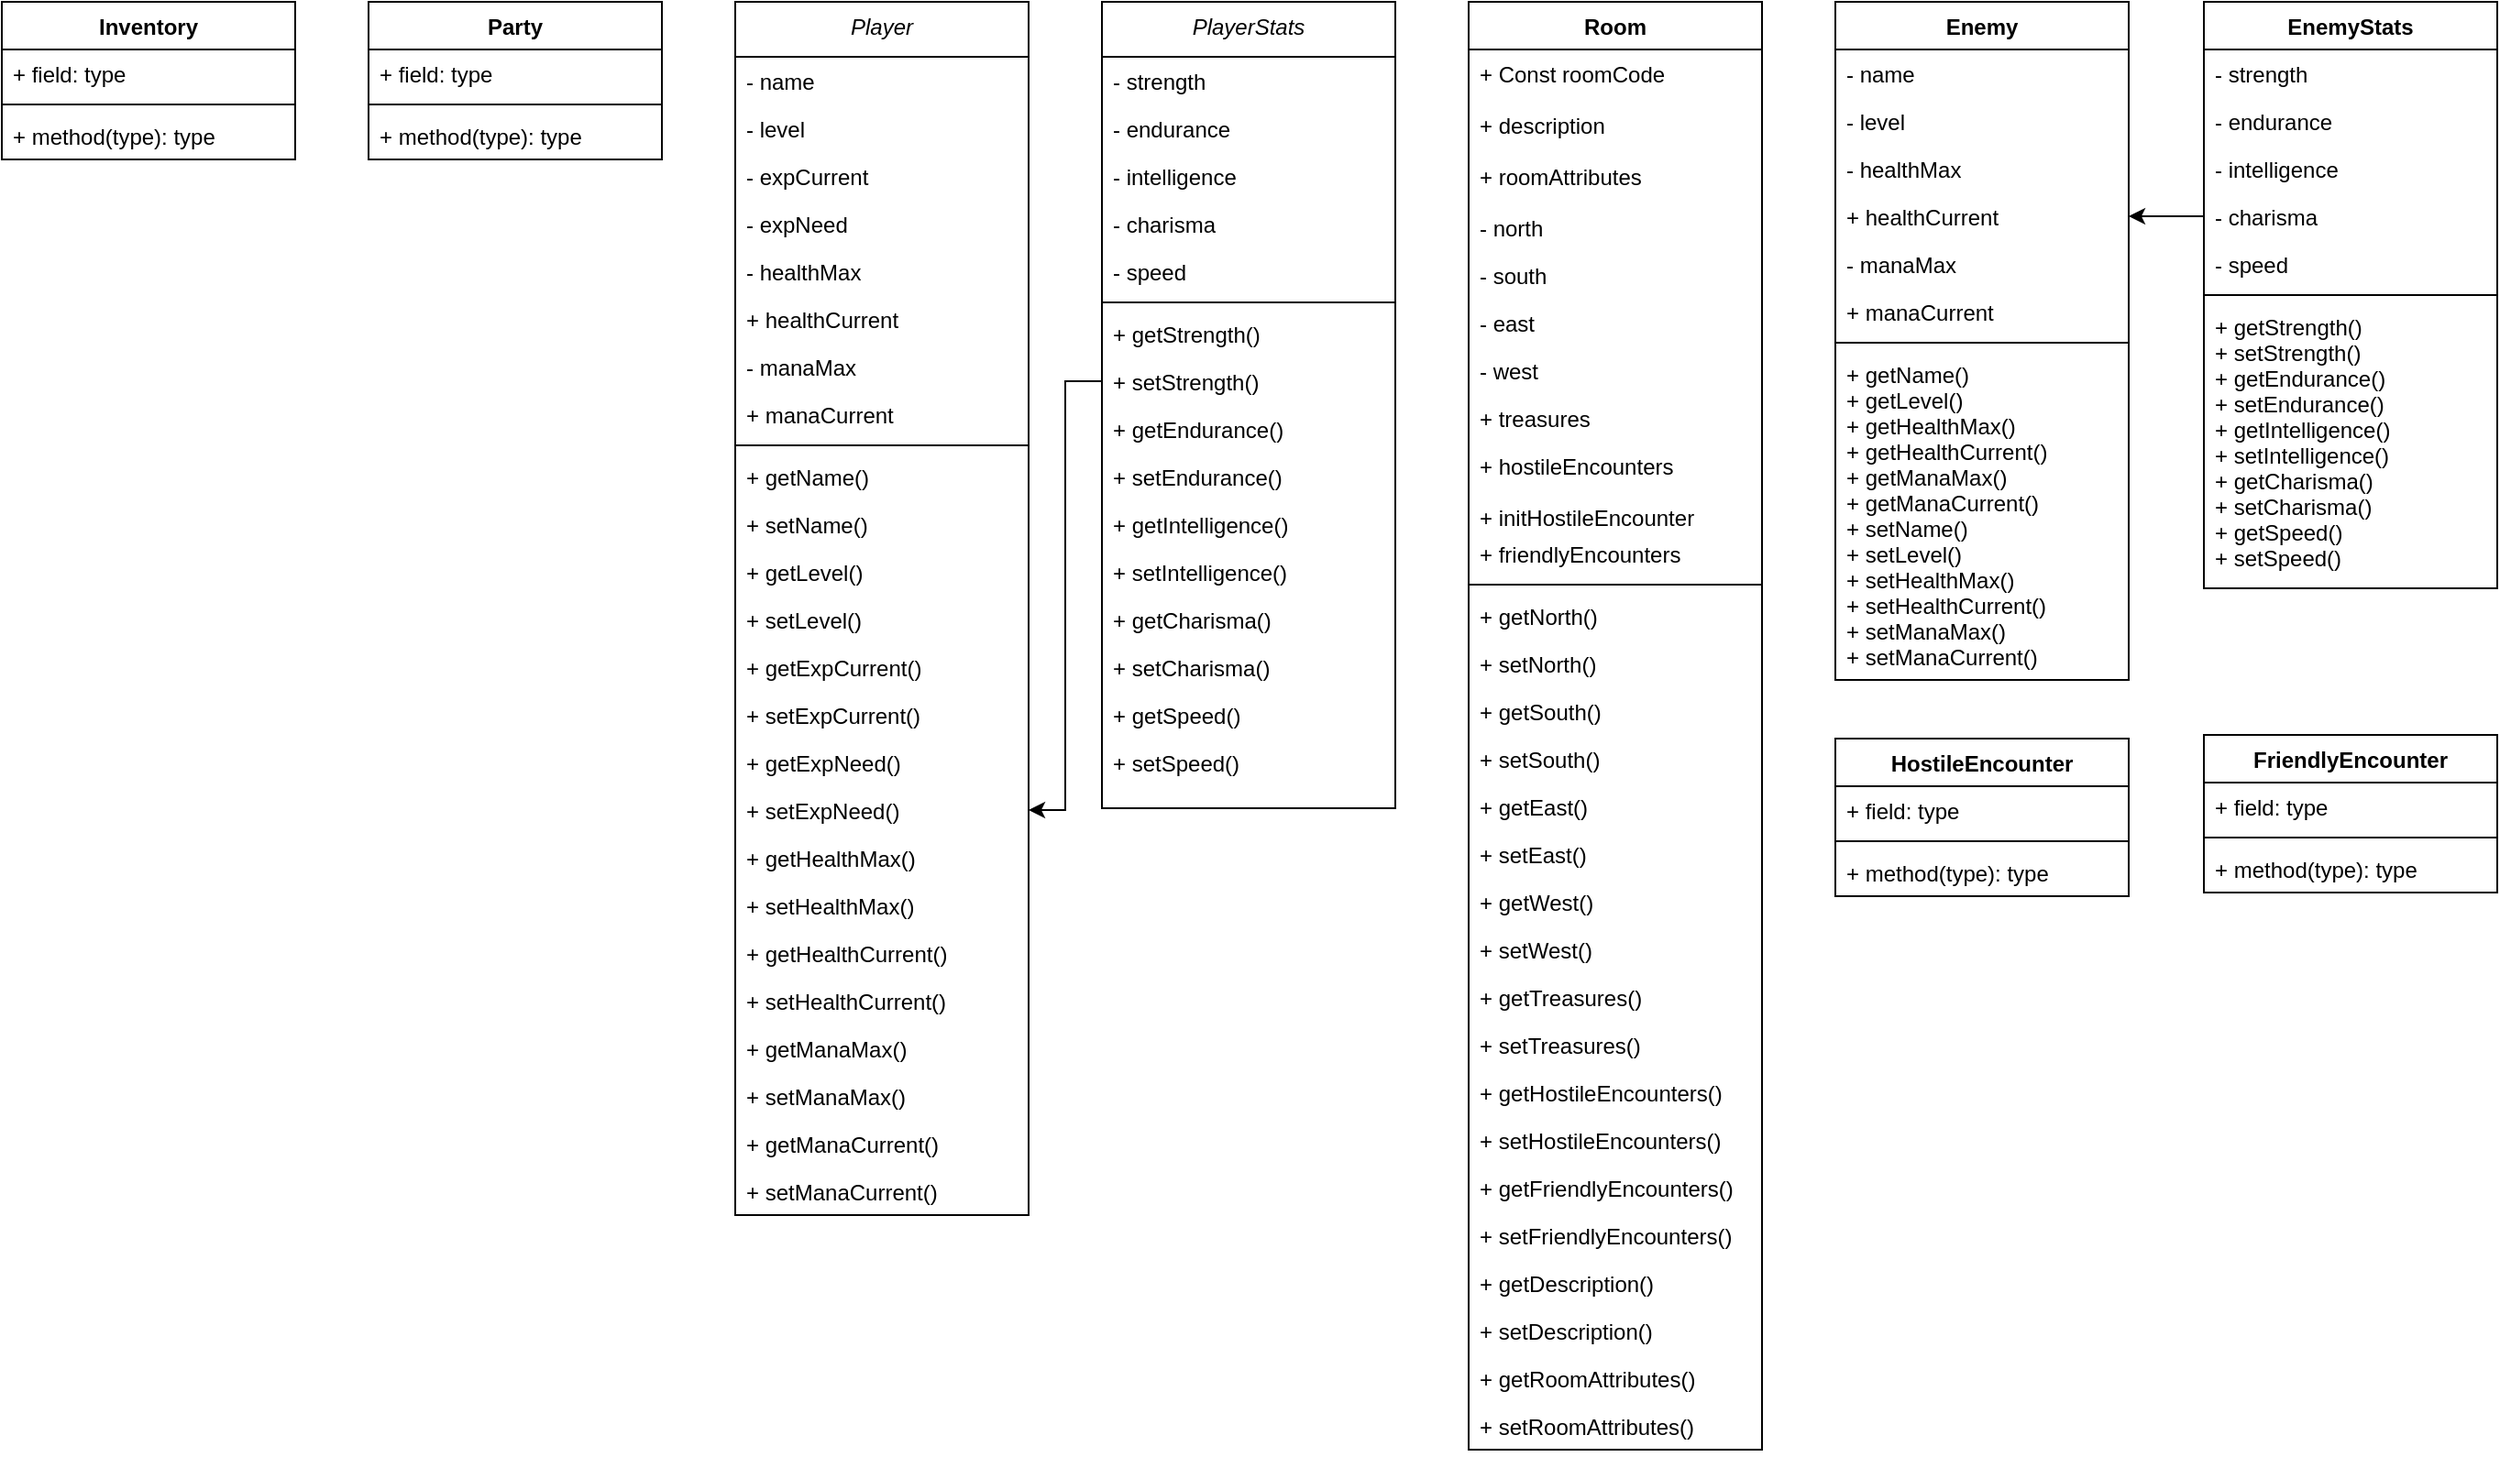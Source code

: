 <mxfile version="13.8.0" type="github">
  <diagram id="C5RBs43oDa-KdzZeNtuy" name="Page-1">
    <mxGraphModel dx="2500" dy="888" grid="1" gridSize="10" guides="1" tooltips="1" connect="1" arrows="1" fold="1" page="1" pageScale="1" pageWidth="827" pageHeight="1169" math="0" shadow="0">
      <root>
        <mxCell id="WIyWlLk6GJQsqaUBKTNV-0" />
        <mxCell id="WIyWlLk6GJQsqaUBKTNV-1" parent="WIyWlLk6GJQsqaUBKTNV-0" />
        <mxCell id="qbqpaCB6KJz_1Vv93Mfr-66" style="edgeStyle=orthogonalEdgeStyle;rounded=0;orthogonalLoop=1;jettySize=auto;html=1;exitX=0;exitY=0.5;exitDx=0;exitDy=0;entryX=1;entryY=0.5;entryDx=0;entryDy=0;" parent="WIyWlLk6GJQsqaUBKTNV-1" source="qbqpaCB6KJz_1Vv93Mfr-51" target="qbqpaCB6KJz_1Vv93Mfr-22" edge="1">
          <mxGeometry relative="1" as="geometry" />
        </mxCell>
        <mxCell id="0xGRe-XINq8kC7j87njp-48" value="" style="endArrow=classic;html=1;entryX=1;entryY=0.5;entryDx=0;entryDy=0;exitX=0;exitY=0.5;exitDx=0;exitDy=0;" parent="WIyWlLk6GJQsqaUBKTNV-1" source="0xGRe-XINq8kC7j87njp-46" target="0xGRe-XINq8kC7j87njp-37" edge="1">
          <mxGeometry width="50" height="50" relative="1" as="geometry">
            <mxPoint x="910" y="190" as="sourcePoint" />
            <mxPoint x="950" y="200" as="targetPoint" />
          </mxGeometry>
        </mxCell>
        <mxCell id="0xGRe-XINq8kC7j87njp-5" value="Room" style="swimlane;fontStyle=1;align=center;verticalAlign=top;childLayout=stackLayout;horizontal=1;startSize=26;horizontalStack=0;resizeParent=1;resizeParentMax=0;resizeLast=0;collapsible=1;marginBottom=0;" parent="WIyWlLk6GJQsqaUBKTNV-1" vertex="1">
          <mxGeometry x="520" y="80" width="160" height="790" as="geometry" />
        </mxCell>
        <mxCell id="0xGRe-XINq8kC7j87njp-6" value="+ Const roomCode&#xa;&#xa;+ description&#xa;&#xa;+ roomAttributes" style="text;strokeColor=none;fillColor=none;align=left;verticalAlign=top;spacingLeft=4;spacingRight=4;overflow=hidden;rotatable=0;points=[[0,0.5],[1,0.5]];portConstraint=eastwest;labelBorderColor=none;" parent="0xGRe-XINq8kC7j87njp-5" vertex="1">
          <mxGeometry y="26" width="160" height="84" as="geometry" />
        </mxCell>
        <mxCell id="0xGRe-XINq8kC7j87njp-9" value="- north" style="text;strokeColor=none;fillColor=none;align=left;verticalAlign=top;spacingLeft=4;spacingRight=4;overflow=hidden;rotatable=0;points=[[0,0.5],[1,0.5]];portConstraint=eastwest;" parent="0xGRe-XINq8kC7j87njp-5" vertex="1">
          <mxGeometry y="110" width="160" height="26" as="geometry" />
        </mxCell>
        <mxCell id="0xGRe-XINq8kC7j87njp-10" value="- south" style="text;strokeColor=none;fillColor=none;align=left;verticalAlign=top;spacingLeft=4;spacingRight=4;overflow=hidden;rotatable=0;points=[[0,0.5],[1,0.5]];portConstraint=eastwest;" parent="0xGRe-XINq8kC7j87njp-5" vertex="1">
          <mxGeometry y="136" width="160" height="26" as="geometry" />
        </mxCell>
        <mxCell id="0xGRe-XINq8kC7j87njp-11" value="- east" style="text;strokeColor=none;fillColor=none;align=left;verticalAlign=top;spacingLeft=4;spacingRight=4;overflow=hidden;rotatable=0;points=[[0,0.5],[1,0.5]];portConstraint=eastwest;" parent="0xGRe-XINq8kC7j87njp-5" vertex="1">
          <mxGeometry y="162" width="160" height="26" as="geometry" />
        </mxCell>
        <mxCell id="0xGRe-XINq8kC7j87njp-12" value="- west" style="text;strokeColor=none;fillColor=none;align=left;verticalAlign=top;spacingLeft=4;spacingRight=4;overflow=hidden;rotatable=0;points=[[0,0.5],[1,0.5]];portConstraint=eastwest;" parent="0xGRe-XINq8kC7j87njp-5" vertex="1">
          <mxGeometry y="188" width="160" height="26" as="geometry" />
        </mxCell>
        <mxCell id="0xGRe-XINq8kC7j87njp-13" value="+ treasures" style="text;strokeColor=none;fillColor=none;align=left;verticalAlign=top;spacingLeft=4;spacingRight=4;overflow=hidden;rotatable=0;points=[[0,0.5],[1,0.5]];portConstraint=eastwest;" parent="0xGRe-XINq8kC7j87njp-5" vertex="1">
          <mxGeometry y="214" width="160" height="26" as="geometry" />
        </mxCell>
        <mxCell id="0xGRe-XINq8kC7j87njp-14" value="+ hostileEncounters&#xa;&#xa;+ initHostileEncounter" style="text;strokeColor=none;fillColor=none;align=left;verticalAlign=top;spacingLeft=4;spacingRight=4;overflow=hidden;rotatable=0;points=[[0,0.5],[1,0.5]];portConstraint=eastwest;" parent="0xGRe-XINq8kC7j87njp-5" vertex="1">
          <mxGeometry y="240" width="160" height="48" as="geometry" />
        </mxCell>
        <mxCell id="0xGRe-XINq8kC7j87njp-15" value="+ friendlyEncounters" style="text;strokeColor=none;fillColor=none;align=left;verticalAlign=top;spacingLeft=4;spacingRight=4;overflow=hidden;rotatable=0;points=[[0,0.5],[1,0.5]];portConstraint=eastwest;" parent="0xGRe-XINq8kC7j87njp-5" vertex="1">
          <mxGeometry y="288" width="160" height="26" as="geometry" />
        </mxCell>
        <mxCell id="0xGRe-XINq8kC7j87njp-7" value="" style="line;strokeWidth=1;fillColor=none;align=left;verticalAlign=middle;spacingTop=-1;spacingLeft=3;spacingRight=3;rotatable=0;labelPosition=right;points=[];portConstraint=eastwest;" parent="0xGRe-XINq8kC7j87njp-5" vertex="1">
          <mxGeometry y="314" width="160" height="8" as="geometry" />
        </mxCell>
        <mxCell id="0xGRe-XINq8kC7j87njp-8" value="+ getNorth()" style="text;strokeColor=none;fillColor=none;align=left;verticalAlign=top;spacingLeft=4;spacingRight=4;overflow=hidden;rotatable=0;points=[[0,0.5],[1,0.5]];portConstraint=eastwest;" parent="0xGRe-XINq8kC7j87njp-5" vertex="1">
          <mxGeometry y="322" width="160" height="26" as="geometry" />
        </mxCell>
        <mxCell id="0xGRe-XINq8kC7j87njp-19" value="+ setNorth()" style="text;strokeColor=none;fillColor=none;align=left;verticalAlign=top;spacingLeft=4;spacingRight=4;overflow=hidden;rotatable=0;points=[[0,0.5],[1,0.5]];portConstraint=eastwest;" parent="0xGRe-XINq8kC7j87njp-5" vertex="1">
          <mxGeometry y="348" width="160" height="26" as="geometry" />
        </mxCell>
        <mxCell id="0xGRe-XINq8kC7j87njp-16" value="+ getSouth()" style="text;strokeColor=none;fillColor=none;align=left;verticalAlign=top;spacingLeft=4;spacingRight=4;overflow=hidden;rotatable=0;points=[[0,0.5],[1,0.5]];portConstraint=eastwest;" parent="0xGRe-XINq8kC7j87njp-5" vertex="1">
          <mxGeometry y="374" width="160" height="26" as="geometry" />
        </mxCell>
        <mxCell id="0xGRe-XINq8kC7j87njp-20" value="+ setSouth()" style="text;strokeColor=none;fillColor=none;align=left;verticalAlign=top;spacingLeft=4;spacingRight=4;overflow=hidden;rotatable=0;points=[[0,0.5],[1,0.5]];portConstraint=eastwest;" parent="0xGRe-XINq8kC7j87njp-5" vertex="1">
          <mxGeometry y="400" width="160" height="26" as="geometry" />
        </mxCell>
        <mxCell id="0xGRe-XINq8kC7j87njp-17" value="+ getEast()" style="text;strokeColor=none;fillColor=none;align=left;verticalAlign=top;spacingLeft=4;spacingRight=4;overflow=hidden;rotatable=0;points=[[0,0.5],[1,0.5]];portConstraint=eastwest;" parent="0xGRe-XINq8kC7j87njp-5" vertex="1">
          <mxGeometry y="426" width="160" height="26" as="geometry" />
        </mxCell>
        <mxCell id="0xGRe-XINq8kC7j87njp-21" value="+ setEast()" style="text;strokeColor=none;fillColor=none;align=left;verticalAlign=top;spacingLeft=4;spacingRight=4;overflow=hidden;rotatable=0;points=[[0,0.5],[1,0.5]];portConstraint=eastwest;" parent="0xGRe-XINq8kC7j87njp-5" vertex="1">
          <mxGeometry y="452" width="160" height="26" as="geometry" />
        </mxCell>
        <mxCell id="0xGRe-XINq8kC7j87njp-18" value="+ getWest()" style="text;strokeColor=none;fillColor=none;align=left;verticalAlign=top;spacingLeft=4;spacingRight=4;overflow=hidden;rotatable=0;points=[[0,0.5],[1,0.5]];portConstraint=eastwest;" parent="0xGRe-XINq8kC7j87njp-5" vertex="1">
          <mxGeometry y="478" width="160" height="26" as="geometry" />
        </mxCell>
        <mxCell id="0xGRe-XINq8kC7j87njp-22" value="+ setWest()" style="text;strokeColor=none;fillColor=none;align=left;verticalAlign=top;spacingLeft=4;spacingRight=4;overflow=hidden;rotatable=0;points=[[0,0.5],[1,0.5]];portConstraint=eastwest;" parent="0xGRe-XINq8kC7j87njp-5" vertex="1">
          <mxGeometry y="504" width="160" height="26" as="geometry" />
        </mxCell>
        <mxCell id="0xGRe-XINq8kC7j87njp-23" value="+ getTreasures()" style="text;strokeColor=none;fillColor=none;align=left;verticalAlign=top;spacingLeft=4;spacingRight=4;overflow=hidden;rotatable=0;points=[[0,0.5],[1,0.5]];portConstraint=eastwest;" parent="0xGRe-XINq8kC7j87njp-5" vertex="1">
          <mxGeometry y="530" width="160" height="26" as="geometry" />
        </mxCell>
        <mxCell id="0xGRe-XINq8kC7j87njp-24" value="+ setTreasures()" style="text;strokeColor=none;fillColor=none;align=left;verticalAlign=top;spacingLeft=4;spacingRight=4;overflow=hidden;rotatable=0;points=[[0,0.5],[1,0.5]];portConstraint=eastwest;" parent="0xGRe-XINq8kC7j87njp-5" vertex="1">
          <mxGeometry y="556" width="160" height="26" as="geometry" />
        </mxCell>
        <mxCell id="0xGRe-XINq8kC7j87njp-25" value="+ getHostileEncounters()" style="text;strokeColor=none;fillColor=none;align=left;verticalAlign=top;spacingLeft=4;spacingRight=4;overflow=hidden;rotatable=0;points=[[0,0.5],[1,0.5]];portConstraint=eastwest;" parent="0xGRe-XINq8kC7j87njp-5" vertex="1">
          <mxGeometry y="582" width="160" height="26" as="geometry" />
        </mxCell>
        <mxCell id="0xGRe-XINq8kC7j87njp-26" value="+ setHostileEncounters()" style="text;strokeColor=none;fillColor=none;align=left;verticalAlign=top;spacingLeft=4;spacingRight=4;overflow=hidden;rotatable=0;points=[[0,0.5],[1,0.5]];portConstraint=eastwest;" parent="0xGRe-XINq8kC7j87njp-5" vertex="1">
          <mxGeometry y="608" width="160" height="26" as="geometry" />
        </mxCell>
        <mxCell id="0xGRe-XINq8kC7j87njp-28" value="+ getFriendlyEncounters()" style="text;strokeColor=none;fillColor=none;align=left;verticalAlign=top;spacingLeft=4;spacingRight=4;overflow=hidden;rotatable=0;points=[[0,0.5],[1,0.5]];portConstraint=eastwest;" parent="0xGRe-XINq8kC7j87njp-5" vertex="1">
          <mxGeometry y="634" width="160" height="26" as="geometry" />
        </mxCell>
        <mxCell id="0xGRe-XINq8kC7j87njp-27" value="+ setFriendlyEncounters()" style="text;strokeColor=none;fillColor=none;align=left;verticalAlign=top;spacingLeft=4;spacingRight=4;overflow=hidden;rotatable=0;points=[[0,0.5],[1,0.5]];portConstraint=eastwest;" parent="0xGRe-XINq8kC7j87njp-5" vertex="1">
          <mxGeometry y="660" width="160" height="26" as="geometry" />
        </mxCell>
        <mxCell id="rQq68Fbqk4z97ij5zmz5-6" value="+ getDescription()" style="text;strokeColor=none;fillColor=none;align=left;verticalAlign=top;spacingLeft=4;spacingRight=4;overflow=hidden;rotatable=0;points=[[0,0.5],[1,0.5]];portConstraint=eastwest;" vertex="1" parent="0xGRe-XINq8kC7j87njp-5">
          <mxGeometry y="686" width="160" height="26" as="geometry" />
        </mxCell>
        <mxCell id="rQq68Fbqk4z97ij5zmz5-7" value="+ setDescription()" style="text;strokeColor=none;fillColor=none;align=left;verticalAlign=top;spacingLeft=4;spacingRight=4;overflow=hidden;rotatable=0;points=[[0,0.5],[1,0.5]];portConstraint=eastwest;" vertex="1" parent="0xGRe-XINq8kC7j87njp-5">
          <mxGeometry y="712" width="160" height="26" as="geometry" />
        </mxCell>
        <mxCell id="rQq68Fbqk4z97ij5zmz5-8" value="+ getRoomAttributes()" style="text;strokeColor=none;fillColor=none;align=left;verticalAlign=top;spacingLeft=4;spacingRight=4;overflow=hidden;rotatable=0;points=[[0,0.5],[1,0.5]];portConstraint=eastwest;" vertex="1" parent="0xGRe-XINq8kC7j87njp-5">
          <mxGeometry y="738" width="160" height="26" as="geometry" />
        </mxCell>
        <mxCell id="rQq68Fbqk4z97ij5zmz5-9" value="+ setRoomAttributes()" style="text;strokeColor=none;fillColor=none;align=left;verticalAlign=top;spacingLeft=4;spacingRight=4;overflow=hidden;rotatable=0;points=[[0,0.5],[1,0.5]];portConstraint=eastwest;" vertex="1" parent="0xGRe-XINq8kC7j87njp-5">
          <mxGeometry y="764" width="160" height="26" as="geometry" />
        </mxCell>
        <mxCell id="0xGRe-XINq8kC7j87njp-31" value="Enemy" style="swimlane;fontStyle=1;align=center;verticalAlign=top;childLayout=stackLayout;horizontal=1;startSize=26;horizontalStack=0;resizeParent=1;resizeParentMax=0;resizeLast=0;collapsible=1;marginBottom=0;" parent="WIyWlLk6GJQsqaUBKTNV-1" vertex="1">
          <mxGeometry x="720" y="80" width="160" height="370" as="geometry" />
        </mxCell>
        <mxCell id="0xGRe-XINq8kC7j87njp-32" value="- name" style="text;strokeColor=none;fillColor=none;align=left;verticalAlign=top;spacingLeft=4;spacingRight=4;overflow=hidden;rotatable=0;points=[[0,0.5],[1,0.5]];portConstraint=eastwest;" parent="0xGRe-XINq8kC7j87njp-31" vertex="1">
          <mxGeometry y="26" width="160" height="26" as="geometry" />
        </mxCell>
        <mxCell id="0xGRe-XINq8kC7j87njp-35" value="- level" style="text;strokeColor=none;fillColor=none;align=left;verticalAlign=top;spacingLeft=4;spacingRight=4;overflow=hidden;rotatable=0;points=[[0,0.5],[1,0.5]];portConstraint=eastwest;" parent="0xGRe-XINq8kC7j87njp-31" vertex="1">
          <mxGeometry y="52" width="160" height="26" as="geometry" />
        </mxCell>
        <mxCell id="0xGRe-XINq8kC7j87njp-36" value="- healthMax" style="text;strokeColor=none;fillColor=none;align=left;verticalAlign=top;spacingLeft=4;spacingRight=4;overflow=hidden;rotatable=0;points=[[0,0.5],[1,0.5]];portConstraint=eastwest;" parent="0xGRe-XINq8kC7j87njp-31" vertex="1">
          <mxGeometry y="78" width="160" height="26" as="geometry" />
        </mxCell>
        <mxCell id="0xGRe-XINq8kC7j87njp-37" value="+ healthCurrent" style="text;strokeColor=none;fillColor=none;align=left;verticalAlign=top;spacingLeft=4;spacingRight=4;overflow=hidden;rotatable=0;points=[[0,0.5],[1,0.5]];portConstraint=eastwest;" parent="0xGRe-XINq8kC7j87njp-31" vertex="1">
          <mxGeometry y="104" width="160" height="26" as="geometry" />
        </mxCell>
        <mxCell id="0xGRe-XINq8kC7j87njp-38" value="- manaMax" style="text;strokeColor=none;fillColor=none;align=left;verticalAlign=top;spacingLeft=4;spacingRight=4;overflow=hidden;rotatable=0;points=[[0,0.5],[1,0.5]];portConstraint=eastwest;" parent="0xGRe-XINq8kC7j87njp-31" vertex="1">
          <mxGeometry y="130" width="160" height="26" as="geometry" />
        </mxCell>
        <mxCell id="0xGRe-XINq8kC7j87njp-39" value="+ manaCurrent" style="text;strokeColor=none;fillColor=none;align=left;verticalAlign=top;spacingLeft=4;spacingRight=4;overflow=hidden;rotatable=0;points=[[0,0.5],[1,0.5]];portConstraint=eastwest;" parent="0xGRe-XINq8kC7j87njp-31" vertex="1">
          <mxGeometry y="156" width="160" height="26" as="geometry" />
        </mxCell>
        <mxCell id="0xGRe-XINq8kC7j87njp-33" value="" style="line;strokeWidth=1;fillColor=none;align=left;verticalAlign=middle;spacingTop=-1;spacingLeft=3;spacingRight=3;rotatable=0;labelPosition=right;points=[];portConstraint=eastwest;" parent="0xGRe-XINq8kC7j87njp-31" vertex="1">
          <mxGeometry y="182" width="160" height="8" as="geometry" />
        </mxCell>
        <mxCell id="0xGRe-XINq8kC7j87njp-34" value="+ getName()&#xa;+ getLevel()&#xa;+ getHealthMax()&#xa;+ getHealthCurrent()&#xa;+ getManaMax()&#xa;+ getManaCurrent()&#xa;+ setName()&#xa;+ setLevel()&#xa;+ setHealthMax()&#xa;+ setHealthCurrent()&#xa;+ setManaMax()&#xa;+ setManaCurrent()" style="text;strokeColor=none;fillColor=none;align=left;verticalAlign=top;spacingLeft=4;spacingRight=4;overflow=hidden;rotatable=0;points=[[0,0.5],[1,0.5]];portConstraint=eastwest;" parent="0xGRe-XINq8kC7j87njp-31" vertex="1">
          <mxGeometry y="190" width="160" height="180" as="geometry" />
        </mxCell>
        <mxCell id="0xGRe-XINq8kC7j87njp-40" value="EnemyStats" style="swimlane;fontStyle=1;align=center;verticalAlign=top;childLayout=stackLayout;horizontal=1;startSize=26;horizontalStack=0;resizeParent=1;resizeParentMax=0;resizeLast=0;collapsible=1;marginBottom=0;" parent="WIyWlLk6GJQsqaUBKTNV-1" vertex="1">
          <mxGeometry x="921" y="80" width="160" height="320" as="geometry" />
        </mxCell>
        <mxCell id="0xGRe-XINq8kC7j87njp-41" value="- strength" style="text;strokeColor=none;fillColor=none;align=left;verticalAlign=top;spacingLeft=4;spacingRight=4;overflow=hidden;rotatable=0;points=[[0,0.5],[1,0.5]];portConstraint=eastwest;" parent="0xGRe-XINq8kC7j87njp-40" vertex="1">
          <mxGeometry y="26" width="160" height="26" as="geometry" />
        </mxCell>
        <mxCell id="0xGRe-XINq8kC7j87njp-44" value="- endurance" style="text;strokeColor=none;fillColor=none;align=left;verticalAlign=top;spacingLeft=4;spacingRight=4;overflow=hidden;rotatable=0;points=[[0,0.5],[1,0.5]];portConstraint=eastwest;" parent="0xGRe-XINq8kC7j87njp-40" vertex="1">
          <mxGeometry y="52" width="160" height="26" as="geometry" />
        </mxCell>
        <mxCell id="0xGRe-XINq8kC7j87njp-45" value="- intelligence" style="text;strokeColor=none;fillColor=none;align=left;verticalAlign=top;spacingLeft=4;spacingRight=4;overflow=hidden;rotatable=0;points=[[0,0.5],[1,0.5]];portConstraint=eastwest;" parent="0xGRe-XINq8kC7j87njp-40" vertex="1">
          <mxGeometry y="78" width="160" height="26" as="geometry" />
        </mxCell>
        <mxCell id="0xGRe-XINq8kC7j87njp-46" value="- charisma" style="text;strokeColor=none;fillColor=none;align=left;verticalAlign=top;spacingLeft=4;spacingRight=4;overflow=hidden;rotatable=0;points=[[0,0.5],[1,0.5]];portConstraint=eastwest;" parent="0xGRe-XINq8kC7j87njp-40" vertex="1">
          <mxGeometry y="104" width="160" height="26" as="geometry" />
        </mxCell>
        <mxCell id="0xGRe-XINq8kC7j87njp-47" value="- speed" style="text;strokeColor=none;fillColor=none;align=left;verticalAlign=top;spacingLeft=4;spacingRight=4;overflow=hidden;rotatable=0;points=[[0,0.5],[1,0.5]];portConstraint=eastwest;" parent="0xGRe-XINq8kC7j87njp-40" vertex="1">
          <mxGeometry y="130" width="160" height="26" as="geometry" />
        </mxCell>
        <mxCell id="0xGRe-XINq8kC7j87njp-42" value="" style="line;strokeWidth=1;fillColor=none;align=left;verticalAlign=middle;spacingTop=-1;spacingLeft=3;spacingRight=3;rotatable=0;labelPosition=right;points=[];portConstraint=eastwest;" parent="0xGRe-XINq8kC7j87njp-40" vertex="1">
          <mxGeometry y="156" width="160" height="8" as="geometry" />
        </mxCell>
        <mxCell id="0xGRe-XINq8kC7j87njp-43" value="+ getStrength()&#xa;+ setStrength()&#xa;+ getEndurance()&#xa;+ setEndurance()&#xa;+ getIntelligence()&#xa;+ setIntelligence()&#xa;+ getCharisma()&#xa;+ setCharisma()&#xa;+ getSpeed()&#xa;+ setSpeed()" style="text;strokeColor=none;fillColor=none;align=left;verticalAlign=top;spacingLeft=4;spacingRight=4;overflow=hidden;rotatable=0;points=[[0,0.5],[1,0.5]];portConstraint=eastwest;" parent="0xGRe-XINq8kC7j87njp-40" vertex="1">
          <mxGeometry y="164" width="160" height="156" as="geometry" />
        </mxCell>
        <mxCell id="qbqpaCB6KJz_1Vv93Mfr-32" value="PlayerStats" style="swimlane;fontStyle=2;align=center;verticalAlign=top;childLayout=stackLayout;horizontal=1;startSize=30;horizontalStack=0;resizeParent=1;resizeLast=0;collapsible=1;marginBottom=0;rounded=0;shadow=0;strokeWidth=1;" parent="WIyWlLk6GJQsqaUBKTNV-1" vertex="1">
          <mxGeometry x="320" y="80" width="160" height="440" as="geometry">
            <mxRectangle x="230" y="140" width="160" height="26" as="alternateBounds" />
          </mxGeometry>
        </mxCell>
        <mxCell id="qbqpaCB6KJz_1Vv93Mfr-36" value="- strength" style="text;align=left;verticalAlign=top;spacingLeft=4;spacingRight=4;overflow=hidden;rotatable=0;points=[[0,0.5],[1,0.5]];portConstraint=eastwest;shadow=1;" parent="qbqpaCB6KJz_1Vv93Mfr-32" vertex="1">
          <mxGeometry y="30" width="160" height="26" as="geometry" />
        </mxCell>
        <mxCell id="qbqpaCB6KJz_1Vv93Mfr-37" value="- endurance" style="text;align=left;verticalAlign=top;spacingLeft=4;spacingRight=4;overflow=hidden;rotatable=0;points=[[0,0.5],[1,0.5]];portConstraint=eastwest;shadow=1;" parent="qbqpaCB6KJz_1Vv93Mfr-32" vertex="1">
          <mxGeometry y="56" width="160" height="26" as="geometry" />
        </mxCell>
        <mxCell id="qbqpaCB6KJz_1Vv93Mfr-38" value="- intelligence" style="text;align=left;verticalAlign=top;spacingLeft=4;spacingRight=4;overflow=hidden;rotatable=0;points=[[0,0.5],[1,0.5]];portConstraint=eastwest;shadow=1;" parent="qbqpaCB6KJz_1Vv93Mfr-32" vertex="1">
          <mxGeometry y="82" width="160" height="26" as="geometry" />
        </mxCell>
        <mxCell id="qbqpaCB6KJz_1Vv93Mfr-39" value="- charisma" style="text;align=left;verticalAlign=top;spacingLeft=4;spacingRight=4;overflow=hidden;rotatable=0;points=[[0,0.5],[1,0.5]];portConstraint=eastwest;shadow=1;" parent="qbqpaCB6KJz_1Vv93Mfr-32" vertex="1">
          <mxGeometry y="108" width="160" height="26" as="geometry" />
        </mxCell>
        <mxCell id="qbqpaCB6KJz_1Vv93Mfr-40" value="- speed" style="text;align=left;verticalAlign=top;spacingLeft=4;spacingRight=4;overflow=hidden;rotatable=0;points=[[0,0.5],[1,0.5]];portConstraint=eastwest;shadow=1;" parent="qbqpaCB6KJz_1Vv93Mfr-32" vertex="1">
          <mxGeometry y="134" width="160" height="26" as="geometry" />
        </mxCell>
        <mxCell id="qbqpaCB6KJz_1Vv93Mfr-43" value="" style="line;html=1;strokeWidth=1;align=left;verticalAlign=middle;spacingTop=-1;spacingLeft=3;spacingRight=3;rotatable=0;labelPosition=right;points=[];portConstraint=eastwest;" parent="qbqpaCB6KJz_1Vv93Mfr-32" vertex="1">
          <mxGeometry y="160" width="160" height="8" as="geometry" />
        </mxCell>
        <mxCell id="qbqpaCB6KJz_1Vv93Mfr-50" value="+ getStrength()" style="text;align=left;verticalAlign=top;spacingLeft=4;spacingRight=4;overflow=hidden;rotatable=0;points=[[0,0.5],[1,0.5]];portConstraint=eastwest;" parent="qbqpaCB6KJz_1Vv93Mfr-32" vertex="1">
          <mxGeometry y="168" width="160" height="26" as="geometry" />
        </mxCell>
        <mxCell id="qbqpaCB6KJz_1Vv93Mfr-51" value="+ setStrength()" style="text;align=left;verticalAlign=top;spacingLeft=4;spacingRight=4;overflow=hidden;rotatable=0;points=[[0,0.5],[1,0.5]];portConstraint=eastwest;" parent="qbqpaCB6KJz_1Vv93Mfr-32" vertex="1">
          <mxGeometry y="194" width="160" height="26" as="geometry" />
        </mxCell>
        <mxCell id="qbqpaCB6KJz_1Vv93Mfr-52" value="+ getEndurance()" style="text;align=left;verticalAlign=top;spacingLeft=4;spacingRight=4;overflow=hidden;rotatable=0;points=[[0,0.5],[1,0.5]];portConstraint=eastwest;" parent="qbqpaCB6KJz_1Vv93Mfr-32" vertex="1">
          <mxGeometry y="220" width="160" height="26" as="geometry" />
        </mxCell>
        <mxCell id="qbqpaCB6KJz_1Vv93Mfr-53" value="+ setEndurance()" style="text;align=left;verticalAlign=top;spacingLeft=4;spacingRight=4;overflow=hidden;rotatable=0;points=[[0,0.5],[1,0.5]];portConstraint=eastwest;" parent="qbqpaCB6KJz_1Vv93Mfr-32" vertex="1">
          <mxGeometry y="246" width="160" height="26" as="geometry" />
        </mxCell>
        <mxCell id="qbqpaCB6KJz_1Vv93Mfr-54" value="+ getIntelligence()" style="text;align=left;verticalAlign=top;spacingLeft=4;spacingRight=4;overflow=hidden;rotatable=0;points=[[0,0.5],[1,0.5]];portConstraint=eastwest;" parent="qbqpaCB6KJz_1Vv93Mfr-32" vertex="1">
          <mxGeometry y="272" width="160" height="26" as="geometry" />
        </mxCell>
        <mxCell id="qbqpaCB6KJz_1Vv93Mfr-55" value="+ setIntelligence()" style="text;align=left;verticalAlign=top;spacingLeft=4;spacingRight=4;overflow=hidden;rotatable=0;points=[[0,0.5],[1,0.5]];portConstraint=eastwest;" parent="qbqpaCB6KJz_1Vv93Mfr-32" vertex="1">
          <mxGeometry y="298" width="160" height="26" as="geometry" />
        </mxCell>
        <mxCell id="qbqpaCB6KJz_1Vv93Mfr-56" value="+ getCharisma()" style="text;align=left;verticalAlign=top;spacingLeft=4;spacingRight=4;overflow=hidden;rotatable=0;points=[[0,0.5],[1,0.5]];portConstraint=eastwest;" parent="qbqpaCB6KJz_1Vv93Mfr-32" vertex="1">
          <mxGeometry y="324" width="160" height="26" as="geometry" />
        </mxCell>
        <mxCell id="qbqpaCB6KJz_1Vv93Mfr-57" value="+ setCharisma()" style="text;align=left;verticalAlign=top;spacingLeft=4;spacingRight=4;overflow=hidden;rotatable=0;points=[[0,0.5],[1,0.5]];portConstraint=eastwest;" parent="qbqpaCB6KJz_1Vv93Mfr-32" vertex="1">
          <mxGeometry y="350" width="160" height="26" as="geometry" />
        </mxCell>
        <mxCell id="qbqpaCB6KJz_1Vv93Mfr-58" value="+ getSpeed()" style="text;align=left;verticalAlign=top;spacingLeft=4;spacingRight=4;overflow=hidden;rotatable=0;points=[[0,0.5],[1,0.5]];portConstraint=eastwest;" parent="qbqpaCB6KJz_1Vv93Mfr-32" vertex="1">
          <mxGeometry y="376" width="160" height="26" as="geometry" />
        </mxCell>
        <mxCell id="qbqpaCB6KJz_1Vv93Mfr-59" value="+ setSpeed()" style="text;align=left;verticalAlign=top;spacingLeft=4;spacingRight=4;overflow=hidden;rotatable=0;points=[[0,0.5],[1,0.5]];portConstraint=eastwest;" parent="qbqpaCB6KJz_1Vv93Mfr-32" vertex="1">
          <mxGeometry y="402" width="160" height="26" as="geometry" />
        </mxCell>
        <mxCell id="zkfFHV4jXpPFQw0GAbJ--0" value="Player" style="swimlane;fontStyle=2;align=center;verticalAlign=top;childLayout=stackLayout;horizontal=1;startSize=30;horizontalStack=0;resizeParent=1;resizeLast=0;collapsible=1;marginBottom=0;rounded=0;shadow=0;strokeWidth=1;" parent="WIyWlLk6GJQsqaUBKTNV-1" vertex="1">
          <mxGeometry x="120" y="80" width="160" height="662" as="geometry">
            <mxRectangle x="230" y="140" width="160" height="26" as="alternateBounds" />
          </mxGeometry>
        </mxCell>
        <mxCell id="qbqpaCB6KJz_1Vv93Mfr-68" value="- name" style="text;align=left;verticalAlign=top;spacingLeft=4;spacingRight=4;overflow=hidden;rotatable=0;points=[[0,0.5],[1,0.5]];portConstraint=eastwest;shadow=1;" parent="zkfFHV4jXpPFQw0GAbJ--0" vertex="1">
          <mxGeometry y="30" width="160" height="26" as="geometry" />
        </mxCell>
        <mxCell id="qbqpaCB6KJz_1Vv93Mfr-71" value="- level" style="text;align=left;verticalAlign=top;spacingLeft=4;spacingRight=4;overflow=hidden;rotatable=0;points=[[0,0.5],[1,0.5]];portConstraint=eastwest;shadow=1;" parent="zkfFHV4jXpPFQw0GAbJ--0" vertex="1">
          <mxGeometry y="56" width="160" height="26" as="geometry" />
        </mxCell>
        <mxCell id="qbqpaCB6KJz_1Vv93Mfr-72" value="- expCurrent" style="text;align=left;verticalAlign=top;spacingLeft=4;spacingRight=4;overflow=hidden;rotatable=0;points=[[0,0.5],[1,0.5]];portConstraint=eastwest;shadow=1;" parent="zkfFHV4jXpPFQw0GAbJ--0" vertex="1">
          <mxGeometry y="82" width="160" height="26" as="geometry" />
        </mxCell>
        <mxCell id="zkfFHV4jXpPFQw0GAbJ--1" value="- expNeed" style="text;align=left;verticalAlign=top;spacingLeft=4;spacingRight=4;overflow=hidden;rotatable=0;points=[[0,0.5],[1,0.5]];portConstraint=eastwest;shadow=1;" parent="zkfFHV4jXpPFQw0GAbJ--0" vertex="1">
          <mxGeometry y="108" width="160" height="26" as="geometry" />
        </mxCell>
        <mxCell id="qbqpaCB6KJz_1Vv93Mfr-3" value="- healthMax" style="text;align=left;verticalAlign=top;spacingLeft=4;spacingRight=4;overflow=hidden;rotatable=0;points=[[0,0.5],[1,0.5]];portConstraint=eastwest;shadow=1;" parent="zkfFHV4jXpPFQw0GAbJ--0" vertex="1">
          <mxGeometry y="134" width="160" height="26" as="geometry" />
        </mxCell>
        <mxCell id="qbqpaCB6KJz_1Vv93Mfr-0" value="+ healthCurrent" style="text;align=left;verticalAlign=top;spacingLeft=4;spacingRight=4;overflow=hidden;rotatable=0;points=[[0,0.5],[1,0.5]];portConstraint=eastwest;shadow=1;" parent="zkfFHV4jXpPFQw0GAbJ--0" vertex="1">
          <mxGeometry y="160" width="160" height="26" as="geometry" />
        </mxCell>
        <mxCell id="qbqpaCB6KJz_1Vv93Mfr-8" value="- manaMax" style="text;align=left;verticalAlign=top;spacingLeft=4;spacingRight=4;overflow=hidden;rotatable=0;points=[[0,0.5],[1,0.5]];portConstraint=eastwest;shadow=1;" parent="zkfFHV4jXpPFQw0GAbJ--0" vertex="1">
          <mxGeometry y="186" width="160" height="26" as="geometry" />
        </mxCell>
        <mxCell id="qbqpaCB6KJz_1Vv93Mfr-9" value="+ manaCurrent" style="text;align=left;verticalAlign=top;spacingLeft=4;spacingRight=4;overflow=hidden;rotatable=0;points=[[0,0.5],[1,0.5]];portConstraint=eastwest;shadow=1;" parent="zkfFHV4jXpPFQw0GAbJ--0" vertex="1">
          <mxGeometry y="212" width="160" height="26" as="geometry" />
        </mxCell>
        <mxCell id="zkfFHV4jXpPFQw0GAbJ--4" value="" style="line;html=1;strokeWidth=1;align=left;verticalAlign=middle;spacingTop=-1;spacingLeft=3;spacingRight=3;rotatable=0;labelPosition=right;points=[];portConstraint=eastwest;" parent="zkfFHV4jXpPFQw0GAbJ--0" vertex="1">
          <mxGeometry y="238" width="160" height="8" as="geometry" />
        </mxCell>
        <mxCell id="zkfFHV4jXpPFQw0GAbJ--5" value="+ getName()" style="text;align=left;verticalAlign=top;spacingLeft=4;spacingRight=4;overflow=hidden;rotatable=0;points=[[0,0.5],[1,0.5]];portConstraint=eastwest;" parent="zkfFHV4jXpPFQw0GAbJ--0" vertex="1">
          <mxGeometry y="246" width="160" height="26" as="geometry" />
        </mxCell>
        <mxCell id="qbqpaCB6KJz_1Vv93Mfr-69" value="+ setName()" style="text;align=left;verticalAlign=top;spacingLeft=4;spacingRight=4;overflow=hidden;rotatable=0;points=[[0,0.5],[1,0.5]];portConstraint=eastwest;" parent="zkfFHV4jXpPFQw0GAbJ--0" vertex="1">
          <mxGeometry y="272" width="160" height="26" as="geometry" />
        </mxCell>
        <mxCell id="qbqpaCB6KJz_1Vv93Mfr-70" value="+ getLevel()" style="text;align=left;verticalAlign=top;spacingLeft=4;spacingRight=4;overflow=hidden;rotatable=0;points=[[0,0.5],[1,0.5]];portConstraint=eastwest;" parent="zkfFHV4jXpPFQw0GAbJ--0" vertex="1">
          <mxGeometry y="298" width="160" height="26" as="geometry" />
        </mxCell>
        <mxCell id="qbqpaCB6KJz_1Vv93Mfr-73" value="+ setLevel()" style="text;align=left;verticalAlign=top;spacingLeft=4;spacingRight=4;overflow=hidden;rotatable=0;points=[[0,0.5],[1,0.5]];portConstraint=eastwest;" parent="zkfFHV4jXpPFQw0GAbJ--0" vertex="1">
          <mxGeometry y="324" width="160" height="26" as="geometry" />
        </mxCell>
        <mxCell id="qbqpaCB6KJz_1Vv93Mfr-74" value="+ getExpCurrent()" style="text;align=left;verticalAlign=top;spacingLeft=4;spacingRight=4;overflow=hidden;rotatable=0;points=[[0,0.5],[1,0.5]];portConstraint=eastwest;" parent="zkfFHV4jXpPFQw0GAbJ--0" vertex="1">
          <mxGeometry y="350" width="160" height="26" as="geometry" />
        </mxCell>
        <mxCell id="qbqpaCB6KJz_1Vv93Mfr-75" value="+ setExpCurrent()" style="text;align=left;verticalAlign=top;spacingLeft=4;spacingRight=4;overflow=hidden;rotatable=0;points=[[0,0.5],[1,0.5]];portConstraint=eastwest;" parent="zkfFHV4jXpPFQw0GAbJ--0" vertex="1">
          <mxGeometry y="376" width="160" height="26" as="geometry" />
        </mxCell>
        <mxCell id="qbqpaCB6KJz_1Vv93Mfr-76" value="+ getExpNeed()" style="text;align=left;verticalAlign=top;spacingLeft=4;spacingRight=4;overflow=hidden;rotatable=0;points=[[0,0.5],[1,0.5]];portConstraint=eastwest;" parent="zkfFHV4jXpPFQw0GAbJ--0" vertex="1">
          <mxGeometry y="402" width="160" height="26" as="geometry" />
        </mxCell>
        <mxCell id="qbqpaCB6KJz_1Vv93Mfr-22" value="+ setExpNeed()" style="text;align=left;verticalAlign=top;spacingLeft=4;spacingRight=4;overflow=hidden;rotatable=0;points=[[0,0.5],[1,0.5]];portConstraint=eastwest;" parent="zkfFHV4jXpPFQw0GAbJ--0" vertex="1">
          <mxGeometry y="428" width="160" height="26" as="geometry" />
        </mxCell>
        <mxCell id="qbqpaCB6KJz_1Vv93Mfr-11" value="+ getHealthMax()" style="text;align=left;verticalAlign=top;spacingLeft=4;spacingRight=4;overflow=hidden;rotatable=0;points=[[0,0.5],[1,0.5]];portConstraint=eastwest;" parent="zkfFHV4jXpPFQw0GAbJ--0" vertex="1">
          <mxGeometry y="454" width="160" height="26" as="geometry" />
        </mxCell>
        <mxCell id="qbqpaCB6KJz_1Vv93Mfr-23" value="+ setHealthMax()" style="text;align=left;verticalAlign=top;spacingLeft=4;spacingRight=4;overflow=hidden;rotatable=0;points=[[0,0.5],[1,0.5]];portConstraint=eastwest;" parent="zkfFHV4jXpPFQw0GAbJ--0" vertex="1">
          <mxGeometry y="480" width="160" height="26" as="geometry" />
        </mxCell>
        <mxCell id="qbqpaCB6KJz_1Vv93Mfr-12" value="+ getHealthCurrent()" style="text;align=left;verticalAlign=top;spacingLeft=4;spacingRight=4;overflow=hidden;rotatable=0;points=[[0,0.5],[1,0.5]];portConstraint=eastwest;" parent="zkfFHV4jXpPFQw0GAbJ--0" vertex="1">
          <mxGeometry y="506" width="160" height="26" as="geometry" />
        </mxCell>
        <mxCell id="qbqpaCB6KJz_1Vv93Mfr-24" value="+ setHealthCurrent()" style="text;align=left;verticalAlign=top;spacingLeft=4;spacingRight=4;overflow=hidden;rotatable=0;points=[[0,0.5],[1,0.5]];portConstraint=eastwest;" parent="zkfFHV4jXpPFQw0GAbJ--0" vertex="1">
          <mxGeometry y="532" width="160" height="26" as="geometry" />
        </mxCell>
        <mxCell id="qbqpaCB6KJz_1Vv93Mfr-18" value="+ getManaMax()" style="text;align=left;verticalAlign=top;spacingLeft=4;spacingRight=4;overflow=hidden;rotatable=0;points=[[0,0.5],[1,0.5]];portConstraint=eastwest;" parent="zkfFHV4jXpPFQw0GAbJ--0" vertex="1">
          <mxGeometry y="558" width="160" height="26" as="geometry" />
        </mxCell>
        <mxCell id="qbqpaCB6KJz_1Vv93Mfr-30" value="+ setManaMax()" style="text;align=left;verticalAlign=top;spacingLeft=4;spacingRight=4;overflow=hidden;rotatable=0;points=[[0,0.5],[1,0.5]];portConstraint=eastwest;" parent="zkfFHV4jXpPFQw0GAbJ--0" vertex="1">
          <mxGeometry y="584" width="160" height="26" as="geometry" />
        </mxCell>
        <mxCell id="qbqpaCB6KJz_1Vv93Mfr-19" value="+ getManaCurrent()" style="text;align=left;verticalAlign=top;spacingLeft=4;spacingRight=4;overflow=hidden;rotatable=0;points=[[0,0.5],[1,0.5]];portConstraint=eastwest;" parent="zkfFHV4jXpPFQw0GAbJ--0" vertex="1">
          <mxGeometry y="610" width="160" height="26" as="geometry" />
        </mxCell>
        <mxCell id="qbqpaCB6KJz_1Vv93Mfr-31" value="+ setManaCurrent()" style="text;align=left;verticalAlign=top;spacingLeft=4;spacingRight=4;overflow=hidden;rotatable=0;points=[[0,0.5],[1,0.5]];portConstraint=eastwest;" parent="zkfFHV4jXpPFQw0GAbJ--0" vertex="1">
          <mxGeometry y="636" width="160" height="26" as="geometry" />
        </mxCell>
        <mxCell id="rQq68Fbqk4z97ij5zmz5-2" value="HostileEncounter" style="swimlane;fontStyle=1;align=center;verticalAlign=top;childLayout=stackLayout;horizontal=1;startSize=26;horizontalStack=0;resizeParent=1;resizeParentMax=0;resizeLast=0;collapsible=1;marginBottom=0;" vertex="1" parent="WIyWlLk6GJQsqaUBKTNV-1">
          <mxGeometry x="720" y="482" width="160" height="86" as="geometry" />
        </mxCell>
        <mxCell id="rQq68Fbqk4z97ij5zmz5-3" value="+ field: type" style="text;strokeColor=none;fillColor=none;align=left;verticalAlign=top;spacingLeft=4;spacingRight=4;overflow=hidden;rotatable=0;points=[[0,0.5],[1,0.5]];portConstraint=eastwest;" vertex="1" parent="rQq68Fbqk4z97ij5zmz5-2">
          <mxGeometry y="26" width="160" height="26" as="geometry" />
        </mxCell>
        <mxCell id="rQq68Fbqk4z97ij5zmz5-4" value="" style="line;strokeWidth=1;fillColor=none;align=left;verticalAlign=middle;spacingTop=-1;spacingLeft=3;spacingRight=3;rotatable=0;labelPosition=right;points=[];portConstraint=eastwest;" vertex="1" parent="rQq68Fbqk4z97ij5zmz5-2">
          <mxGeometry y="52" width="160" height="8" as="geometry" />
        </mxCell>
        <mxCell id="rQq68Fbqk4z97ij5zmz5-5" value="+ method(type): type" style="text;strokeColor=none;fillColor=none;align=left;verticalAlign=top;spacingLeft=4;spacingRight=4;overflow=hidden;rotatable=0;points=[[0,0.5],[1,0.5]];portConstraint=eastwest;" vertex="1" parent="rQq68Fbqk4z97ij5zmz5-2">
          <mxGeometry y="60" width="160" height="26" as="geometry" />
        </mxCell>
        <mxCell id="rQq68Fbqk4z97ij5zmz5-14" value="FriendlyEncounter" style="swimlane;fontStyle=1;align=center;verticalAlign=top;childLayout=stackLayout;horizontal=1;startSize=26;horizontalStack=0;resizeParent=1;resizeParentMax=0;resizeLast=0;collapsible=1;marginBottom=0;" vertex="1" parent="WIyWlLk6GJQsqaUBKTNV-1">
          <mxGeometry x="921" y="480" width="160" height="86" as="geometry" />
        </mxCell>
        <mxCell id="rQq68Fbqk4z97ij5zmz5-15" value="+ field: type" style="text;strokeColor=none;fillColor=none;align=left;verticalAlign=top;spacingLeft=4;spacingRight=4;overflow=hidden;rotatable=0;points=[[0,0.5],[1,0.5]];portConstraint=eastwest;" vertex="1" parent="rQq68Fbqk4z97ij5zmz5-14">
          <mxGeometry y="26" width="160" height="26" as="geometry" />
        </mxCell>
        <mxCell id="rQq68Fbqk4z97ij5zmz5-16" value="" style="line;strokeWidth=1;fillColor=none;align=left;verticalAlign=middle;spacingTop=-1;spacingLeft=3;spacingRight=3;rotatable=0;labelPosition=right;points=[];portConstraint=eastwest;" vertex="1" parent="rQq68Fbqk4z97ij5zmz5-14">
          <mxGeometry y="52" width="160" height="8" as="geometry" />
        </mxCell>
        <mxCell id="rQq68Fbqk4z97ij5zmz5-17" value="+ method(type): type" style="text;strokeColor=none;fillColor=none;align=left;verticalAlign=top;spacingLeft=4;spacingRight=4;overflow=hidden;rotatable=0;points=[[0,0.5],[1,0.5]];portConstraint=eastwest;" vertex="1" parent="rQq68Fbqk4z97ij5zmz5-14">
          <mxGeometry y="60" width="160" height="26" as="geometry" />
        </mxCell>
        <mxCell id="rQq68Fbqk4z97ij5zmz5-18" value="Party" style="swimlane;fontStyle=1;align=center;verticalAlign=top;childLayout=stackLayout;horizontal=1;startSize=26;horizontalStack=0;resizeParent=1;resizeParentMax=0;resizeLast=0;collapsible=1;marginBottom=0;" vertex="1" parent="WIyWlLk6GJQsqaUBKTNV-1">
          <mxGeometry x="-80" y="80" width="160" height="86" as="geometry" />
        </mxCell>
        <mxCell id="rQq68Fbqk4z97ij5zmz5-19" value="+ field: type" style="text;strokeColor=none;fillColor=none;align=left;verticalAlign=top;spacingLeft=4;spacingRight=4;overflow=hidden;rotatable=0;points=[[0,0.5],[1,0.5]];portConstraint=eastwest;" vertex="1" parent="rQq68Fbqk4z97ij5zmz5-18">
          <mxGeometry y="26" width="160" height="26" as="geometry" />
        </mxCell>
        <mxCell id="rQq68Fbqk4z97ij5zmz5-20" value="" style="line;strokeWidth=1;fillColor=none;align=left;verticalAlign=middle;spacingTop=-1;spacingLeft=3;spacingRight=3;rotatable=0;labelPosition=right;points=[];portConstraint=eastwest;" vertex="1" parent="rQq68Fbqk4z97ij5zmz5-18">
          <mxGeometry y="52" width="160" height="8" as="geometry" />
        </mxCell>
        <mxCell id="rQq68Fbqk4z97ij5zmz5-21" value="+ method(type): type" style="text;strokeColor=none;fillColor=none;align=left;verticalAlign=top;spacingLeft=4;spacingRight=4;overflow=hidden;rotatable=0;points=[[0,0.5],[1,0.5]];portConstraint=eastwest;" vertex="1" parent="rQq68Fbqk4z97ij5zmz5-18">
          <mxGeometry y="60" width="160" height="26" as="geometry" />
        </mxCell>
        <mxCell id="rQq68Fbqk4z97ij5zmz5-10" value="Inventory" style="swimlane;fontStyle=1;align=center;verticalAlign=top;childLayout=stackLayout;horizontal=1;startSize=26;horizontalStack=0;resizeParent=1;resizeParentMax=0;resizeLast=0;collapsible=1;marginBottom=0;" vertex="1" parent="WIyWlLk6GJQsqaUBKTNV-1">
          <mxGeometry x="-280" y="80" width="160" height="86" as="geometry" />
        </mxCell>
        <mxCell id="rQq68Fbqk4z97ij5zmz5-11" value="+ field: type" style="text;strokeColor=none;fillColor=none;align=left;verticalAlign=top;spacingLeft=4;spacingRight=4;overflow=hidden;rotatable=0;points=[[0,0.5],[1,0.5]];portConstraint=eastwest;" vertex="1" parent="rQq68Fbqk4z97ij5zmz5-10">
          <mxGeometry y="26" width="160" height="26" as="geometry" />
        </mxCell>
        <mxCell id="rQq68Fbqk4z97ij5zmz5-12" value="" style="line;strokeWidth=1;fillColor=none;align=left;verticalAlign=middle;spacingTop=-1;spacingLeft=3;spacingRight=3;rotatable=0;labelPosition=right;points=[];portConstraint=eastwest;" vertex="1" parent="rQq68Fbqk4z97ij5zmz5-10">
          <mxGeometry y="52" width="160" height="8" as="geometry" />
        </mxCell>
        <mxCell id="rQq68Fbqk4z97ij5zmz5-13" value="+ method(type): type" style="text;strokeColor=none;fillColor=none;align=left;verticalAlign=top;spacingLeft=4;spacingRight=4;overflow=hidden;rotatable=0;points=[[0,0.5],[1,0.5]];portConstraint=eastwest;" vertex="1" parent="rQq68Fbqk4z97ij5zmz5-10">
          <mxGeometry y="60" width="160" height="26" as="geometry" />
        </mxCell>
      </root>
    </mxGraphModel>
  </diagram>
</mxfile>
